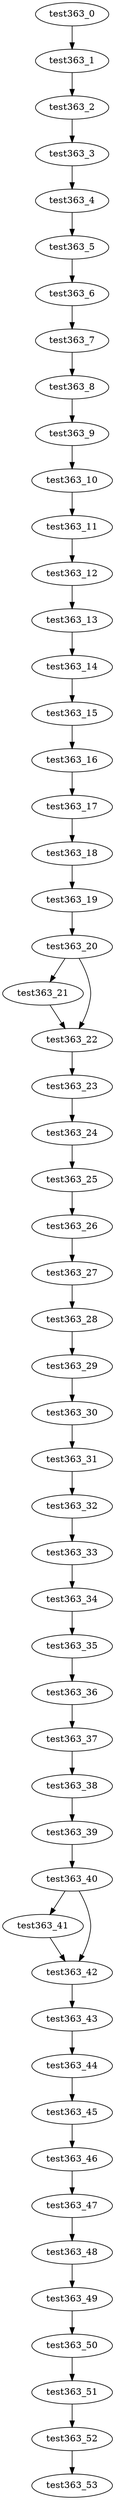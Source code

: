 digraph G {
test363_0->test363_1;
test363_1->test363_2;
test363_2->test363_3;
test363_3->test363_4;
test363_4->test363_5;
test363_5->test363_6;
test363_6->test363_7;
test363_7->test363_8;
test363_8->test363_9;
test363_9->test363_10;
test363_10->test363_11;
test363_11->test363_12;
test363_12->test363_13;
test363_13->test363_14;
test363_14->test363_15;
test363_15->test363_16;
test363_16->test363_17;
test363_17->test363_18;
test363_18->test363_19;
test363_19->test363_20;
test363_20->test363_21;
test363_20->test363_22;
test363_21->test363_22;
test363_22->test363_23;
test363_23->test363_24;
test363_24->test363_25;
test363_25->test363_26;
test363_26->test363_27;
test363_27->test363_28;
test363_28->test363_29;
test363_29->test363_30;
test363_30->test363_31;
test363_31->test363_32;
test363_32->test363_33;
test363_33->test363_34;
test363_34->test363_35;
test363_35->test363_36;
test363_36->test363_37;
test363_37->test363_38;
test363_38->test363_39;
test363_39->test363_40;
test363_40->test363_41;
test363_40->test363_42;
test363_41->test363_42;
test363_42->test363_43;
test363_43->test363_44;
test363_44->test363_45;
test363_45->test363_46;
test363_46->test363_47;
test363_47->test363_48;
test363_48->test363_49;
test363_49->test363_50;
test363_50->test363_51;
test363_51->test363_52;
test363_52->test363_53;

}
